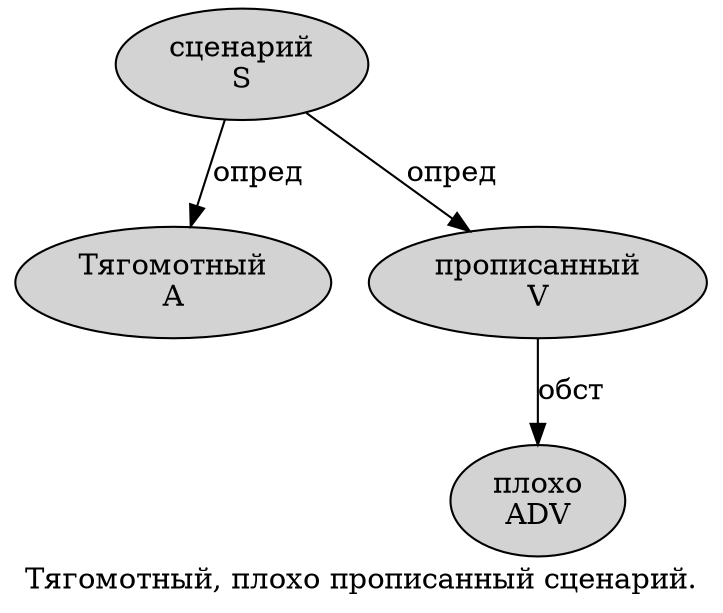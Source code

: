 digraph SENTENCE_3139 {
	graph [label="Тягомотный, плохо прописанный сценарий."]
	node [style=filled]
		0 [label="Тягомотный
A" color="" fillcolor=lightgray penwidth=1 shape=ellipse]
		2 [label="плохо
ADV" color="" fillcolor=lightgray penwidth=1 shape=ellipse]
		3 [label="прописанный
V" color="" fillcolor=lightgray penwidth=1 shape=ellipse]
		4 [label="сценарий
S" color="" fillcolor=lightgray penwidth=1 shape=ellipse]
			3 -> 2 [label="обст"]
			4 -> 0 [label="опред"]
			4 -> 3 [label="опред"]
}